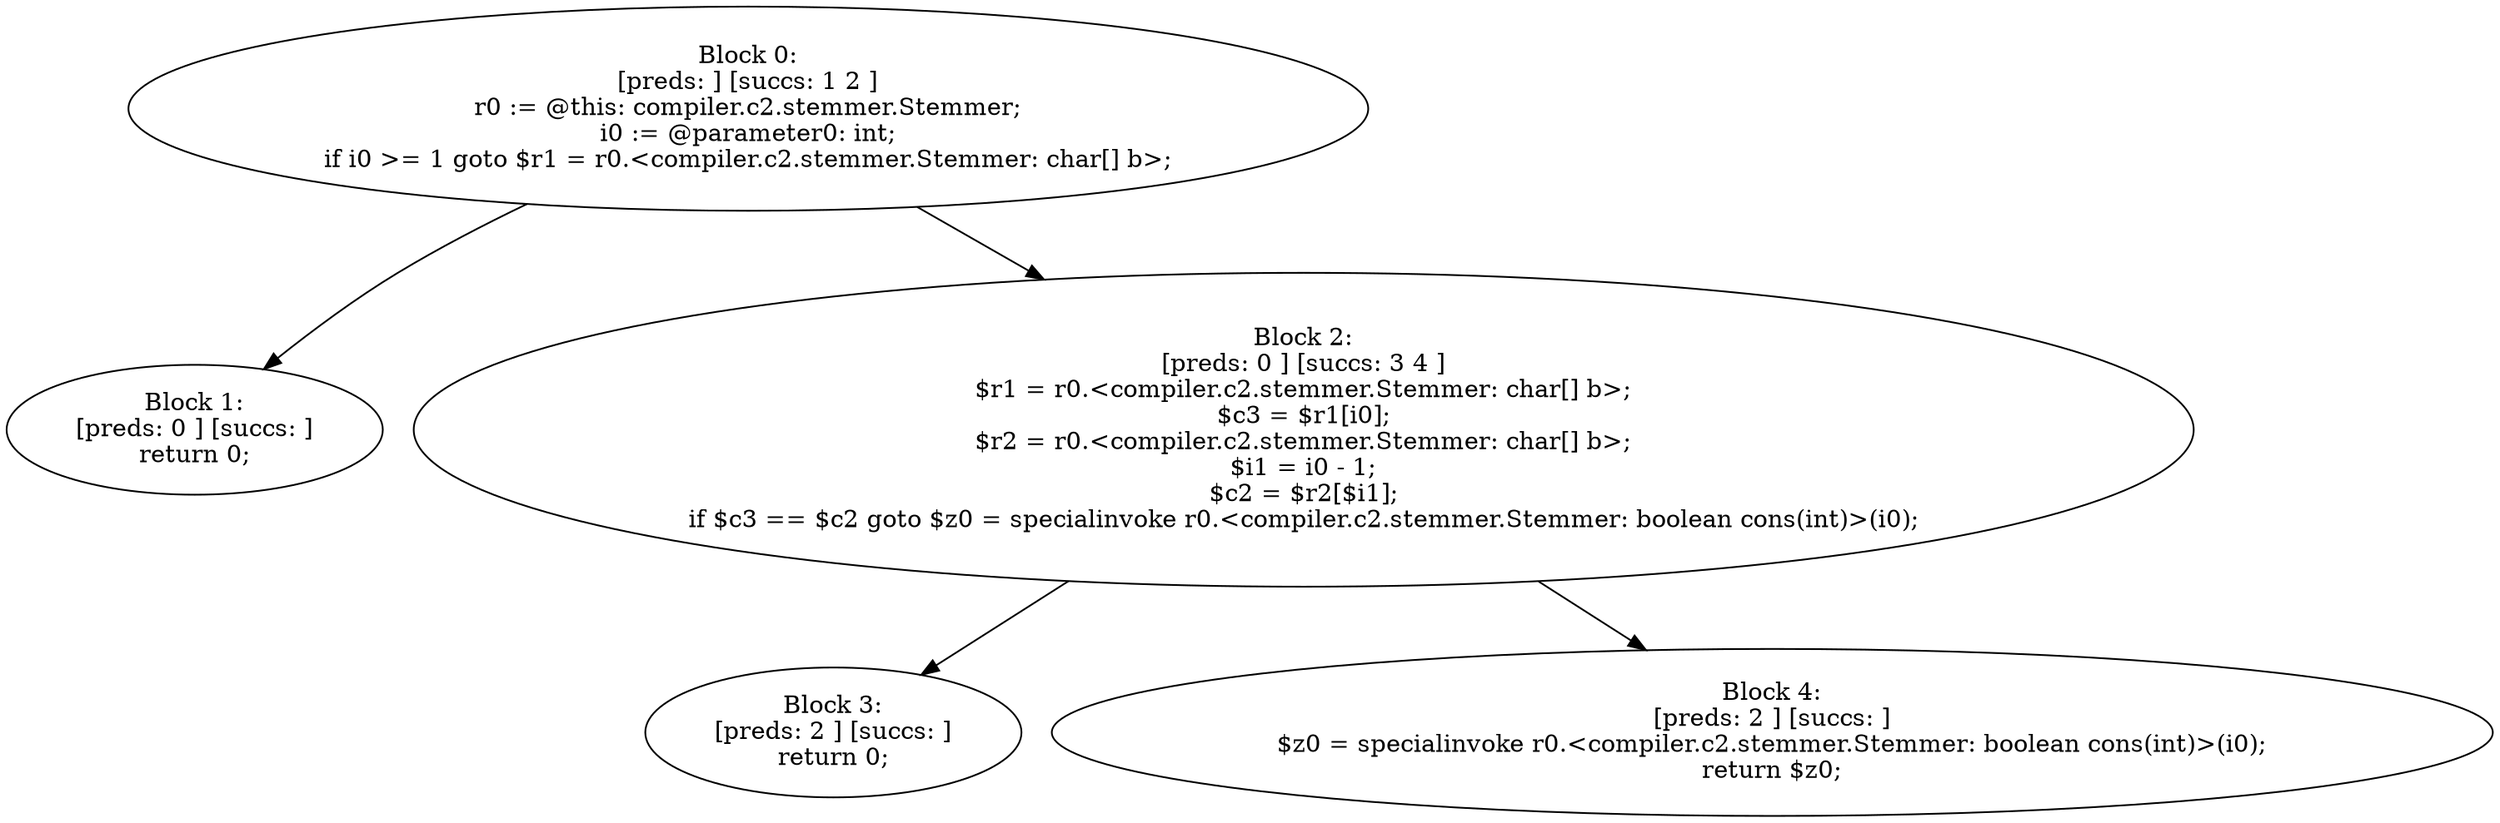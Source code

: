 digraph "unitGraph" {
    "Block 0:
[preds: ] [succs: 1 2 ]
r0 := @this: compiler.c2.stemmer.Stemmer;
i0 := @parameter0: int;
if i0 >= 1 goto $r1 = r0.<compiler.c2.stemmer.Stemmer: char[] b>;
"
    "Block 1:
[preds: 0 ] [succs: ]
return 0;
"
    "Block 2:
[preds: 0 ] [succs: 3 4 ]
$r1 = r0.<compiler.c2.stemmer.Stemmer: char[] b>;
$c3 = $r1[i0];
$r2 = r0.<compiler.c2.stemmer.Stemmer: char[] b>;
$i1 = i0 - 1;
$c2 = $r2[$i1];
if $c3 == $c2 goto $z0 = specialinvoke r0.<compiler.c2.stemmer.Stemmer: boolean cons(int)>(i0);
"
    "Block 3:
[preds: 2 ] [succs: ]
return 0;
"
    "Block 4:
[preds: 2 ] [succs: ]
$z0 = specialinvoke r0.<compiler.c2.stemmer.Stemmer: boolean cons(int)>(i0);
return $z0;
"
    "Block 0:
[preds: ] [succs: 1 2 ]
r0 := @this: compiler.c2.stemmer.Stemmer;
i0 := @parameter0: int;
if i0 >= 1 goto $r1 = r0.<compiler.c2.stemmer.Stemmer: char[] b>;
"->"Block 1:
[preds: 0 ] [succs: ]
return 0;
";
    "Block 0:
[preds: ] [succs: 1 2 ]
r0 := @this: compiler.c2.stemmer.Stemmer;
i0 := @parameter0: int;
if i0 >= 1 goto $r1 = r0.<compiler.c2.stemmer.Stemmer: char[] b>;
"->"Block 2:
[preds: 0 ] [succs: 3 4 ]
$r1 = r0.<compiler.c2.stemmer.Stemmer: char[] b>;
$c3 = $r1[i0];
$r2 = r0.<compiler.c2.stemmer.Stemmer: char[] b>;
$i1 = i0 - 1;
$c2 = $r2[$i1];
if $c3 == $c2 goto $z0 = specialinvoke r0.<compiler.c2.stemmer.Stemmer: boolean cons(int)>(i0);
";
    "Block 2:
[preds: 0 ] [succs: 3 4 ]
$r1 = r0.<compiler.c2.stemmer.Stemmer: char[] b>;
$c3 = $r1[i0];
$r2 = r0.<compiler.c2.stemmer.Stemmer: char[] b>;
$i1 = i0 - 1;
$c2 = $r2[$i1];
if $c3 == $c2 goto $z0 = specialinvoke r0.<compiler.c2.stemmer.Stemmer: boolean cons(int)>(i0);
"->"Block 3:
[preds: 2 ] [succs: ]
return 0;
";
    "Block 2:
[preds: 0 ] [succs: 3 4 ]
$r1 = r0.<compiler.c2.stemmer.Stemmer: char[] b>;
$c3 = $r1[i0];
$r2 = r0.<compiler.c2.stemmer.Stemmer: char[] b>;
$i1 = i0 - 1;
$c2 = $r2[$i1];
if $c3 == $c2 goto $z0 = specialinvoke r0.<compiler.c2.stemmer.Stemmer: boolean cons(int)>(i0);
"->"Block 4:
[preds: 2 ] [succs: ]
$z0 = specialinvoke r0.<compiler.c2.stemmer.Stemmer: boolean cons(int)>(i0);
return $z0;
";
}
